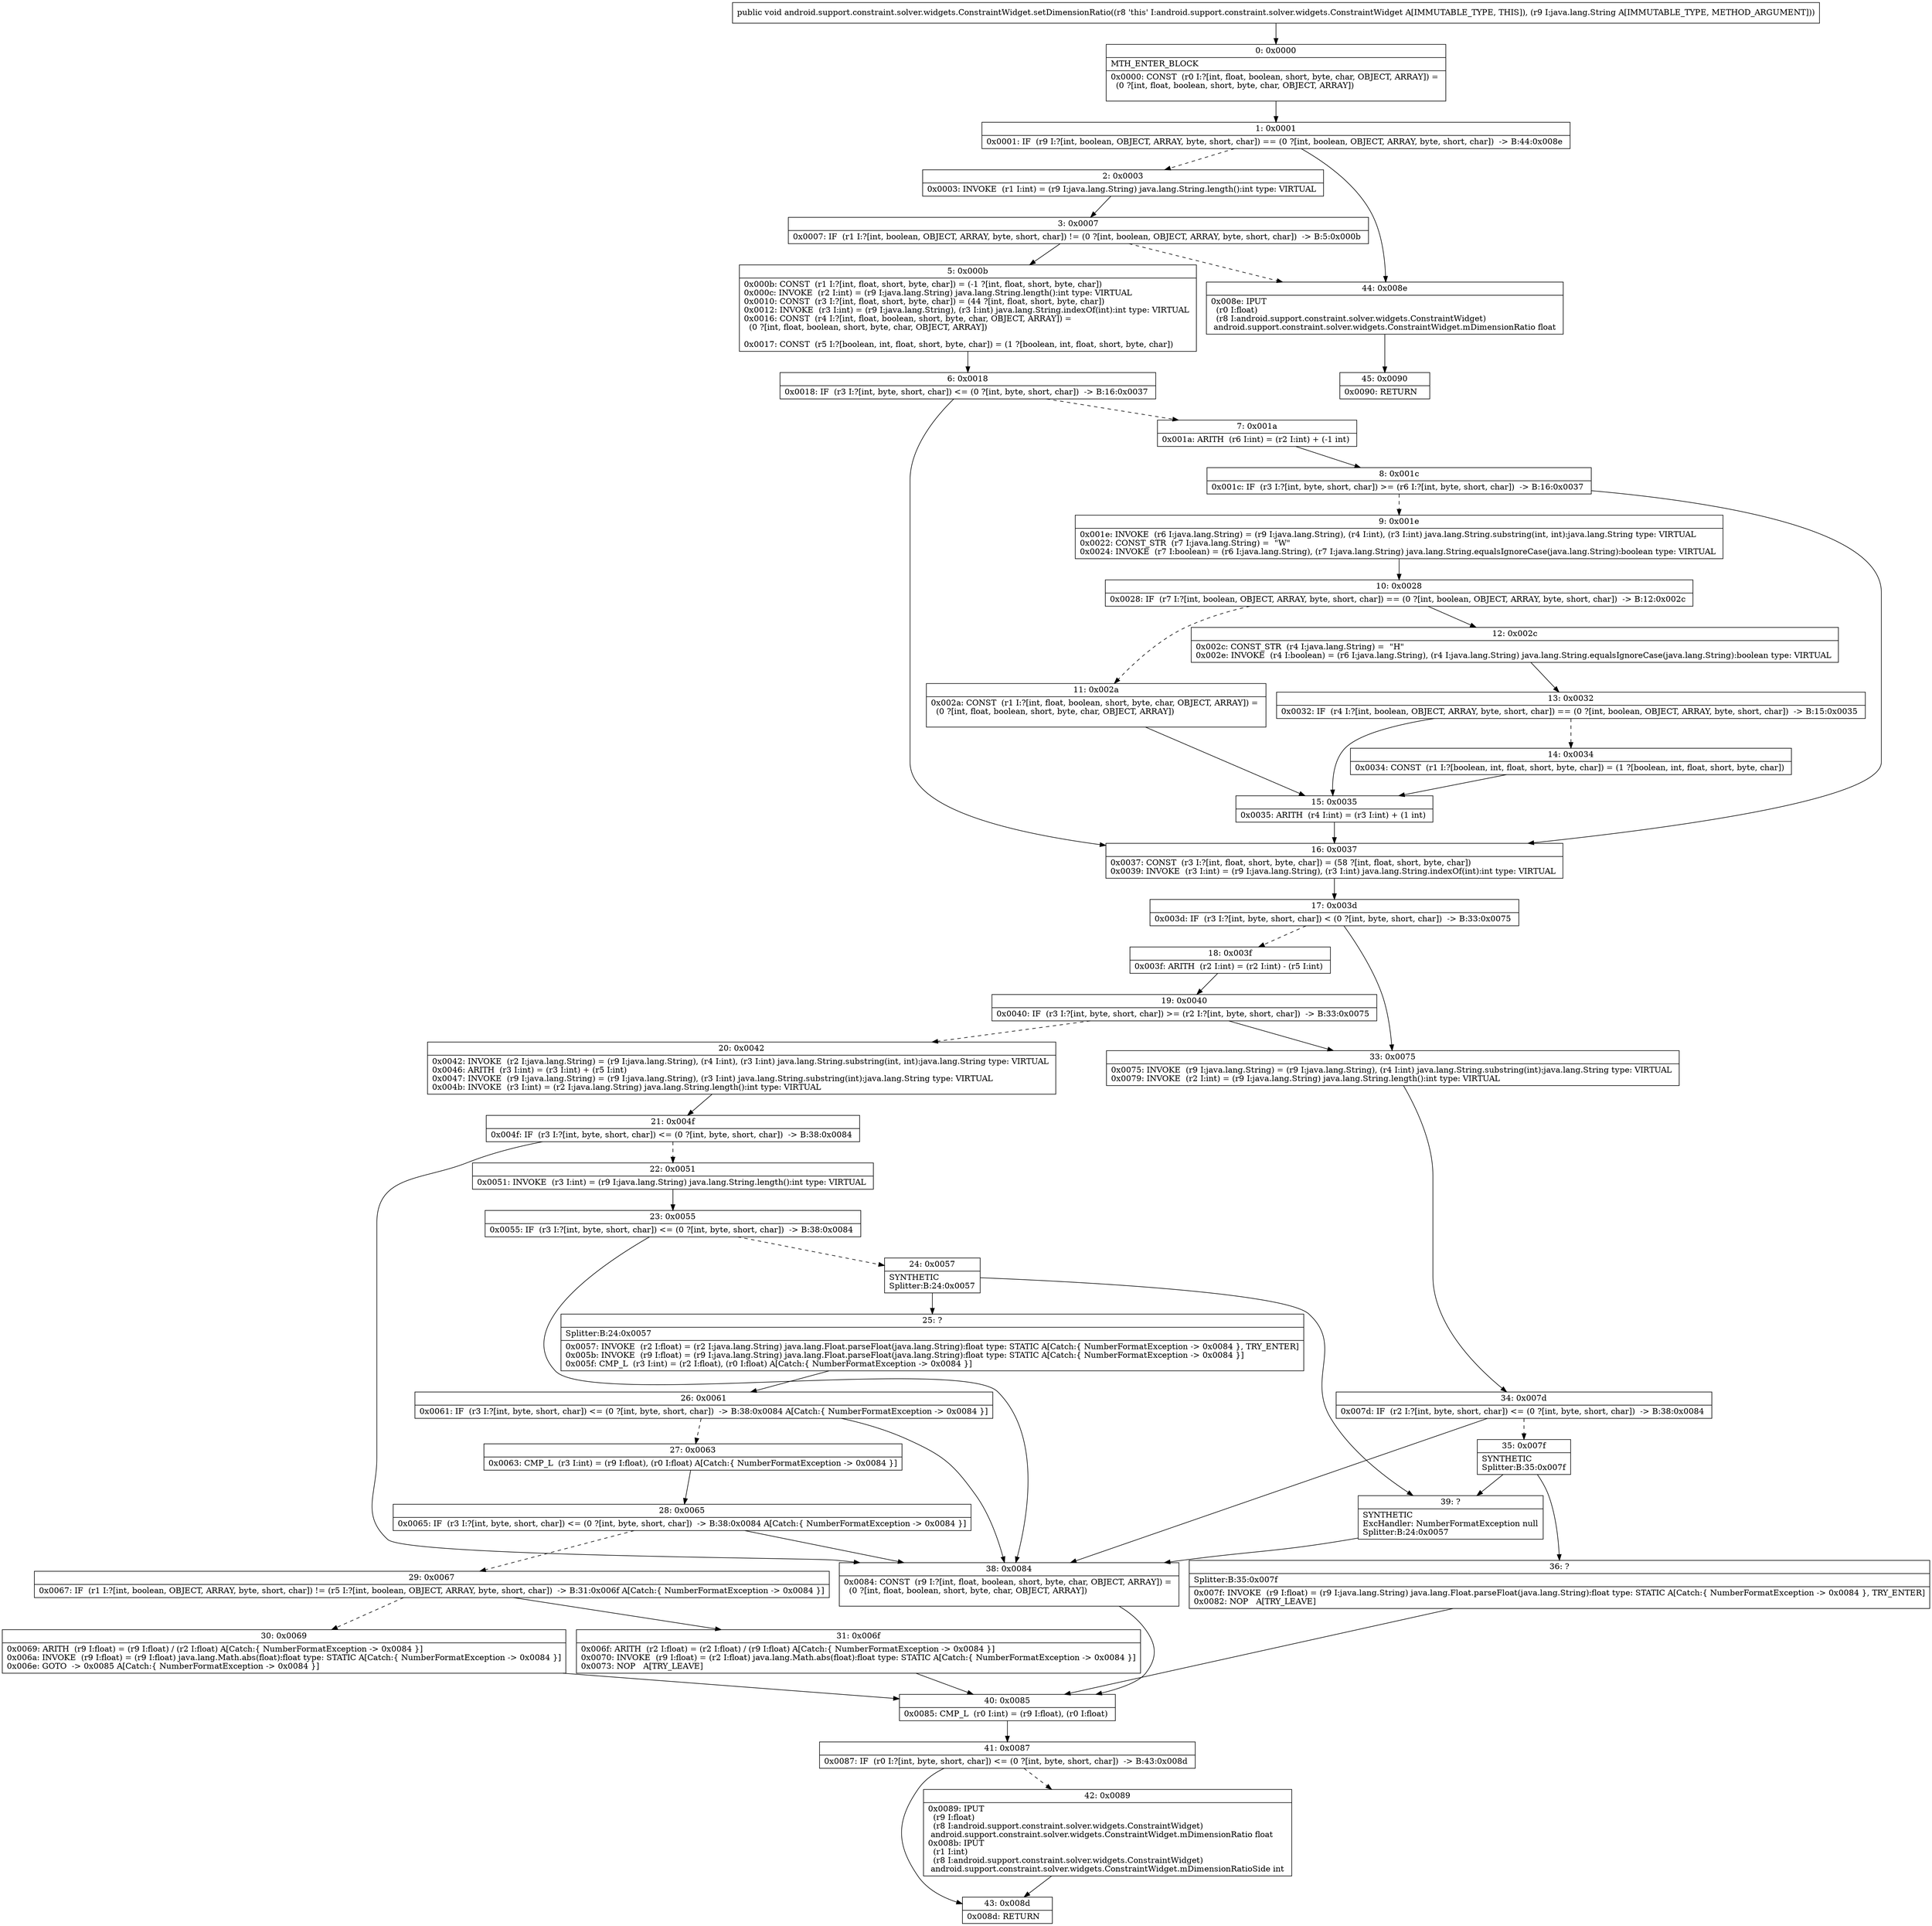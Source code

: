 digraph "CFG forandroid.support.constraint.solver.widgets.ConstraintWidget.setDimensionRatio(Ljava\/lang\/String;)V" {
Node_0 [shape=record,label="{0\:\ 0x0000|MTH_ENTER_BLOCK\l|0x0000: CONST  (r0 I:?[int, float, boolean, short, byte, char, OBJECT, ARRAY]) = \l  (0 ?[int, float, boolean, short, byte, char, OBJECT, ARRAY])\l \l}"];
Node_1 [shape=record,label="{1\:\ 0x0001|0x0001: IF  (r9 I:?[int, boolean, OBJECT, ARRAY, byte, short, char]) == (0 ?[int, boolean, OBJECT, ARRAY, byte, short, char])  \-\> B:44:0x008e \l}"];
Node_2 [shape=record,label="{2\:\ 0x0003|0x0003: INVOKE  (r1 I:int) = (r9 I:java.lang.String) java.lang.String.length():int type: VIRTUAL \l}"];
Node_3 [shape=record,label="{3\:\ 0x0007|0x0007: IF  (r1 I:?[int, boolean, OBJECT, ARRAY, byte, short, char]) != (0 ?[int, boolean, OBJECT, ARRAY, byte, short, char])  \-\> B:5:0x000b \l}"];
Node_5 [shape=record,label="{5\:\ 0x000b|0x000b: CONST  (r1 I:?[int, float, short, byte, char]) = (\-1 ?[int, float, short, byte, char]) \l0x000c: INVOKE  (r2 I:int) = (r9 I:java.lang.String) java.lang.String.length():int type: VIRTUAL \l0x0010: CONST  (r3 I:?[int, float, short, byte, char]) = (44 ?[int, float, short, byte, char]) \l0x0012: INVOKE  (r3 I:int) = (r9 I:java.lang.String), (r3 I:int) java.lang.String.indexOf(int):int type: VIRTUAL \l0x0016: CONST  (r4 I:?[int, float, boolean, short, byte, char, OBJECT, ARRAY]) = \l  (0 ?[int, float, boolean, short, byte, char, OBJECT, ARRAY])\l \l0x0017: CONST  (r5 I:?[boolean, int, float, short, byte, char]) = (1 ?[boolean, int, float, short, byte, char]) \l}"];
Node_6 [shape=record,label="{6\:\ 0x0018|0x0018: IF  (r3 I:?[int, byte, short, char]) \<= (0 ?[int, byte, short, char])  \-\> B:16:0x0037 \l}"];
Node_7 [shape=record,label="{7\:\ 0x001a|0x001a: ARITH  (r6 I:int) = (r2 I:int) + (\-1 int) \l}"];
Node_8 [shape=record,label="{8\:\ 0x001c|0x001c: IF  (r3 I:?[int, byte, short, char]) \>= (r6 I:?[int, byte, short, char])  \-\> B:16:0x0037 \l}"];
Node_9 [shape=record,label="{9\:\ 0x001e|0x001e: INVOKE  (r6 I:java.lang.String) = (r9 I:java.lang.String), (r4 I:int), (r3 I:int) java.lang.String.substring(int, int):java.lang.String type: VIRTUAL \l0x0022: CONST_STR  (r7 I:java.lang.String) =  \"W\" \l0x0024: INVOKE  (r7 I:boolean) = (r6 I:java.lang.String), (r7 I:java.lang.String) java.lang.String.equalsIgnoreCase(java.lang.String):boolean type: VIRTUAL \l}"];
Node_10 [shape=record,label="{10\:\ 0x0028|0x0028: IF  (r7 I:?[int, boolean, OBJECT, ARRAY, byte, short, char]) == (0 ?[int, boolean, OBJECT, ARRAY, byte, short, char])  \-\> B:12:0x002c \l}"];
Node_11 [shape=record,label="{11\:\ 0x002a|0x002a: CONST  (r1 I:?[int, float, boolean, short, byte, char, OBJECT, ARRAY]) = \l  (0 ?[int, float, boolean, short, byte, char, OBJECT, ARRAY])\l \l}"];
Node_12 [shape=record,label="{12\:\ 0x002c|0x002c: CONST_STR  (r4 I:java.lang.String) =  \"H\" \l0x002e: INVOKE  (r4 I:boolean) = (r6 I:java.lang.String), (r4 I:java.lang.String) java.lang.String.equalsIgnoreCase(java.lang.String):boolean type: VIRTUAL \l}"];
Node_13 [shape=record,label="{13\:\ 0x0032|0x0032: IF  (r4 I:?[int, boolean, OBJECT, ARRAY, byte, short, char]) == (0 ?[int, boolean, OBJECT, ARRAY, byte, short, char])  \-\> B:15:0x0035 \l}"];
Node_14 [shape=record,label="{14\:\ 0x0034|0x0034: CONST  (r1 I:?[boolean, int, float, short, byte, char]) = (1 ?[boolean, int, float, short, byte, char]) \l}"];
Node_15 [shape=record,label="{15\:\ 0x0035|0x0035: ARITH  (r4 I:int) = (r3 I:int) + (1 int) \l}"];
Node_16 [shape=record,label="{16\:\ 0x0037|0x0037: CONST  (r3 I:?[int, float, short, byte, char]) = (58 ?[int, float, short, byte, char]) \l0x0039: INVOKE  (r3 I:int) = (r9 I:java.lang.String), (r3 I:int) java.lang.String.indexOf(int):int type: VIRTUAL \l}"];
Node_17 [shape=record,label="{17\:\ 0x003d|0x003d: IF  (r3 I:?[int, byte, short, char]) \< (0 ?[int, byte, short, char])  \-\> B:33:0x0075 \l}"];
Node_18 [shape=record,label="{18\:\ 0x003f|0x003f: ARITH  (r2 I:int) = (r2 I:int) \- (r5 I:int) \l}"];
Node_19 [shape=record,label="{19\:\ 0x0040|0x0040: IF  (r3 I:?[int, byte, short, char]) \>= (r2 I:?[int, byte, short, char])  \-\> B:33:0x0075 \l}"];
Node_20 [shape=record,label="{20\:\ 0x0042|0x0042: INVOKE  (r2 I:java.lang.String) = (r9 I:java.lang.String), (r4 I:int), (r3 I:int) java.lang.String.substring(int, int):java.lang.String type: VIRTUAL \l0x0046: ARITH  (r3 I:int) = (r3 I:int) + (r5 I:int) \l0x0047: INVOKE  (r9 I:java.lang.String) = (r9 I:java.lang.String), (r3 I:int) java.lang.String.substring(int):java.lang.String type: VIRTUAL \l0x004b: INVOKE  (r3 I:int) = (r2 I:java.lang.String) java.lang.String.length():int type: VIRTUAL \l}"];
Node_21 [shape=record,label="{21\:\ 0x004f|0x004f: IF  (r3 I:?[int, byte, short, char]) \<= (0 ?[int, byte, short, char])  \-\> B:38:0x0084 \l}"];
Node_22 [shape=record,label="{22\:\ 0x0051|0x0051: INVOKE  (r3 I:int) = (r9 I:java.lang.String) java.lang.String.length():int type: VIRTUAL \l}"];
Node_23 [shape=record,label="{23\:\ 0x0055|0x0055: IF  (r3 I:?[int, byte, short, char]) \<= (0 ?[int, byte, short, char])  \-\> B:38:0x0084 \l}"];
Node_24 [shape=record,label="{24\:\ 0x0057|SYNTHETIC\lSplitter:B:24:0x0057\l}"];
Node_25 [shape=record,label="{25\:\ ?|Splitter:B:24:0x0057\l|0x0057: INVOKE  (r2 I:float) = (r2 I:java.lang.String) java.lang.Float.parseFloat(java.lang.String):float type: STATIC A[Catch:\{ NumberFormatException \-\> 0x0084 \}, TRY_ENTER]\l0x005b: INVOKE  (r9 I:float) = (r9 I:java.lang.String) java.lang.Float.parseFloat(java.lang.String):float type: STATIC A[Catch:\{ NumberFormatException \-\> 0x0084 \}]\l0x005f: CMP_L  (r3 I:int) = (r2 I:float), (r0 I:float) A[Catch:\{ NumberFormatException \-\> 0x0084 \}]\l}"];
Node_26 [shape=record,label="{26\:\ 0x0061|0x0061: IF  (r3 I:?[int, byte, short, char]) \<= (0 ?[int, byte, short, char])  \-\> B:38:0x0084 A[Catch:\{ NumberFormatException \-\> 0x0084 \}]\l}"];
Node_27 [shape=record,label="{27\:\ 0x0063|0x0063: CMP_L  (r3 I:int) = (r9 I:float), (r0 I:float) A[Catch:\{ NumberFormatException \-\> 0x0084 \}]\l}"];
Node_28 [shape=record,label="{28\:\ 0x0065|0x0065: IF  (r3 I:?[int, byte, short, char]) \<= (0 ?[int, byte, short, char])  \-\> B:38:0x0084 A[Catch:\{ NumberFormatException \-\> 0x0084 \}]\l}"];
Node_29 [shape=record,label="{29\:\ 0x0067|0x0067: IF  (r1 I:?[int, boolean, OBJECT, ARRAY, byte, short, char]) != (r5 I:?[int, boolean, OBJECT, ARRAY, byte, short, char])  \-\> B:31:0x006f A[Catch:\{ NumberFormatException \-\> 0x0084 \}]\l}"];
Node_30 [shape=record,label="{30\:\ 0x0069|0x0069: ARITH  (r9 I:float) = (r9 I:float) \/ (r2 I:float) A[Catch:\{ NumberFormatException \-\> 0x0084 \}]\l0x006a: INVOKE  (r9 I:float) = (r9 I:float) java.lang.Math.abs(float):float type: STATIC A[Catch:\{ NumberFormatException \-\> 0x0084 \}]\l0x006e: GOTO  \-\> 0x0085 A[Catch:\{ NumberFormatException \-\> 0x0084 \}]\l}"];
Node_31 [shape=record,label="{31\:\ 0x006f|0x006f: ARITH  (r2 I:float) = (r2 I:float) \/ (r9 I:float) A[Catch:\{ NumberFormatException \-\> 0x0084 \}]\l0x0070: INVOKE  (r9 I:float) = (r2 I:float) java.lang.Math.abs(float):float type: STATIC A[Catch:\{ NumberFormatException \-\> 0x0084 \}]\l0x0073: NOP   A[TRY_LEAVE]\l}"];
Node_33 [shape=record,label="{33\:\ 0x0075|0x0075: INVOKE  (r9 I:java.lang.String) = (r9 I:java.lang.String), (r4 I:int) java.lang.String.substring(int):java.lang.String type: VIRTUAL \l0x0079: INVOKE  (r2 I:int) = (r9 I:java.lang.String) java.lang.String.length():int type: VIRTUAL \l}"];
Node_34 [shape=record,label="{34\:\ 0x007d|0x007d: IF  (r2 I:?[int, byte, short, char]) \<= (0 ?[int, byte, short, char])  \-\> B:38:0x0084 \l}"];
Node_35 [shape=record,label="{35\:\ 0x007f|SYNTHETIC\lSplitter:B:35:0x007f\l}"];
Node_36 [shape=record,label="{36\:\ ?|Splitter:B:35:0x007f\l|0x007f: INVOKE  (r9 I:float) = (r9 I:java.lang.String) java.lang.Float.parseFloat(java.lang.String):float type: STATIC A[Catch:\{ NumberFormatException \-\> 0x0084 \}, TRY_ENTER]\l0x0082: NOP   A[TRY_LEAVE]\l}"];
Node_38 [shape=record,label="{38\:\ 0x0084|0x0084: CONST  (r9 I:?[int, float, boolean, short, byte, char, OBJECT, ARRAY]) = \l  (0 ?[int, float, boolean, short, byte, char, OBJECT, ARRAY])\l \l}"];
Node_39 [shape=record,label="{39\:\ ?|SYNTHETIC\lExcHandler: NumberFormatException null\lSplitter:B:24:0x0057\l}"];
Node_40 [shape=record,label="{40\:\ 0x0085|0x0085: CMP_L  (r0 I:int) = (r9 I:float), (r0 I:float) \l}"];
Node_41 [shape=record,label="{41\:\ 0x0087|0x0087: IF  (r0 I:?[int, byte, short, char]) \<= (0 ?[int, byte, short, char])  \-\> B:43:0x008d \l}"];
Node_42 [shape=record,label="{42\:\ 0x0089|0x0089: IPUT  \l  (r9 I:float)\l  (r8 I:android.support.constraint.solver.widgets.ConstraintWidget)\l android.support.constraint.solver.widgets.ConstraintWidget.mDimensionRatio float \l0x008b: IPUT  \l  (r1 I:int)\l  (r8 I:android.support.constraint.solver.widgets.ConstraintWidget)\l android.support.constraint.solver.widgets.ConstraintWidget.mDimensionRatioSide int \l}"];
Node_43 [shape=record,label="{43\:\ 0x008d|0x008d: RETURN   \l}"];
Node_44 [shape=record,label="{44\:\ 0x008e|0x008e: IPUT  \l  (r0 I:float)\l  (r8 I:android.support.constraint.solver.widgets.ConstraintWidget)\l android.support.constraint.solver.widgets.ConstraintWidget.mDimensionRatio float \l}"];
Node_45 [shape=record,label="{45\:\ 0x0090|0x0090: RETURN   \l}"];
MethodNode[shape=record,label="{public void android.support.constraint.solver.widgets.ConstraintWidget.setDimensionRatio((r8 'this' I:android.support.constraint.solver.widgets.ConstraintWidget A[IMMUTABLE_TYPE, THIS]), (r9 I:java.lang.String A[IMMUTABLE_TYPE, METHOD_ARGUMENT])) }"];
MethodNode -> Node_0;
Node_0 -> Node_1;
Node_1 -> Node_2[style=dashed];
Node_1 -> Node_44;
Node_2 -> Node_3;
Node_3 -> Node_5;
Node_3 -> Node_44[style=dashed];
Node_5 -> Node_6;
Node_6 -> Node_7[style=dashed];
Node_6 -> Node_16;
Node_7 -> Node_8;
Node_8 -> Node_9[style=dashed];
Node_8 -> Node_16;
Node_9 -> Node_10;
Node_10 -> Node_11[style=dashed];
Node_10 -> Node_12;
Node_11 -> Node_15;
Node_12 -> Node_13;
Node_13 -> Node_14[style=dashed];
Node_13 -> Node_15;
Node_14 -> Node_15;
Node_15 -> Node_16;
Node_16 -> Node_17;
Node_17 -> Node_18[style=dashed];
Node_17 -> Node_33;
Node_18 -> Node_19;
Node_19 -> Node_20[style=dashed];
Node_19 -> Node_33;
Node_20 -> Node_21;
Node_21 -> Node_22[style=dashed];
Node_21 -> Node_38;
Node_22 -> Node_23;
Node_23 -> Node_24[style=dashed];
Node_23 -> Node_38;
Node_24 -> Node_25;
Node_24 -> Node_39;
Node_25 -> Node_26;
Node_26 -> Node_27[style=dashed];
Node_26 -> Node_38;
Node_27 -> Node_28;
Node_28 -> Node_29[style=dashed];
Node_28 -> Node_38;
Node_29 -> Node_30[style=dashed];
Node_29 -> Node_31;
Node_30 -> Node_40;
Node_31 -> Node_40;
Node_33 -> Node_34;
Node_34 -> Node_35[style=dashed];
Node_34 -> Node_38;
Node_35 -> Node_36;
Node_35 -> Node_39;
Node_36 -> Node_40;
Node_38 -> Node_40;
Node_39 -> Node_38;
Node_40 -> Node_41;
Node_41 -> Node_42[style=dashed];
Node_41 -> Node_43;
Node_42 -> Node_43;
Node_44 -> Node_45;
}

